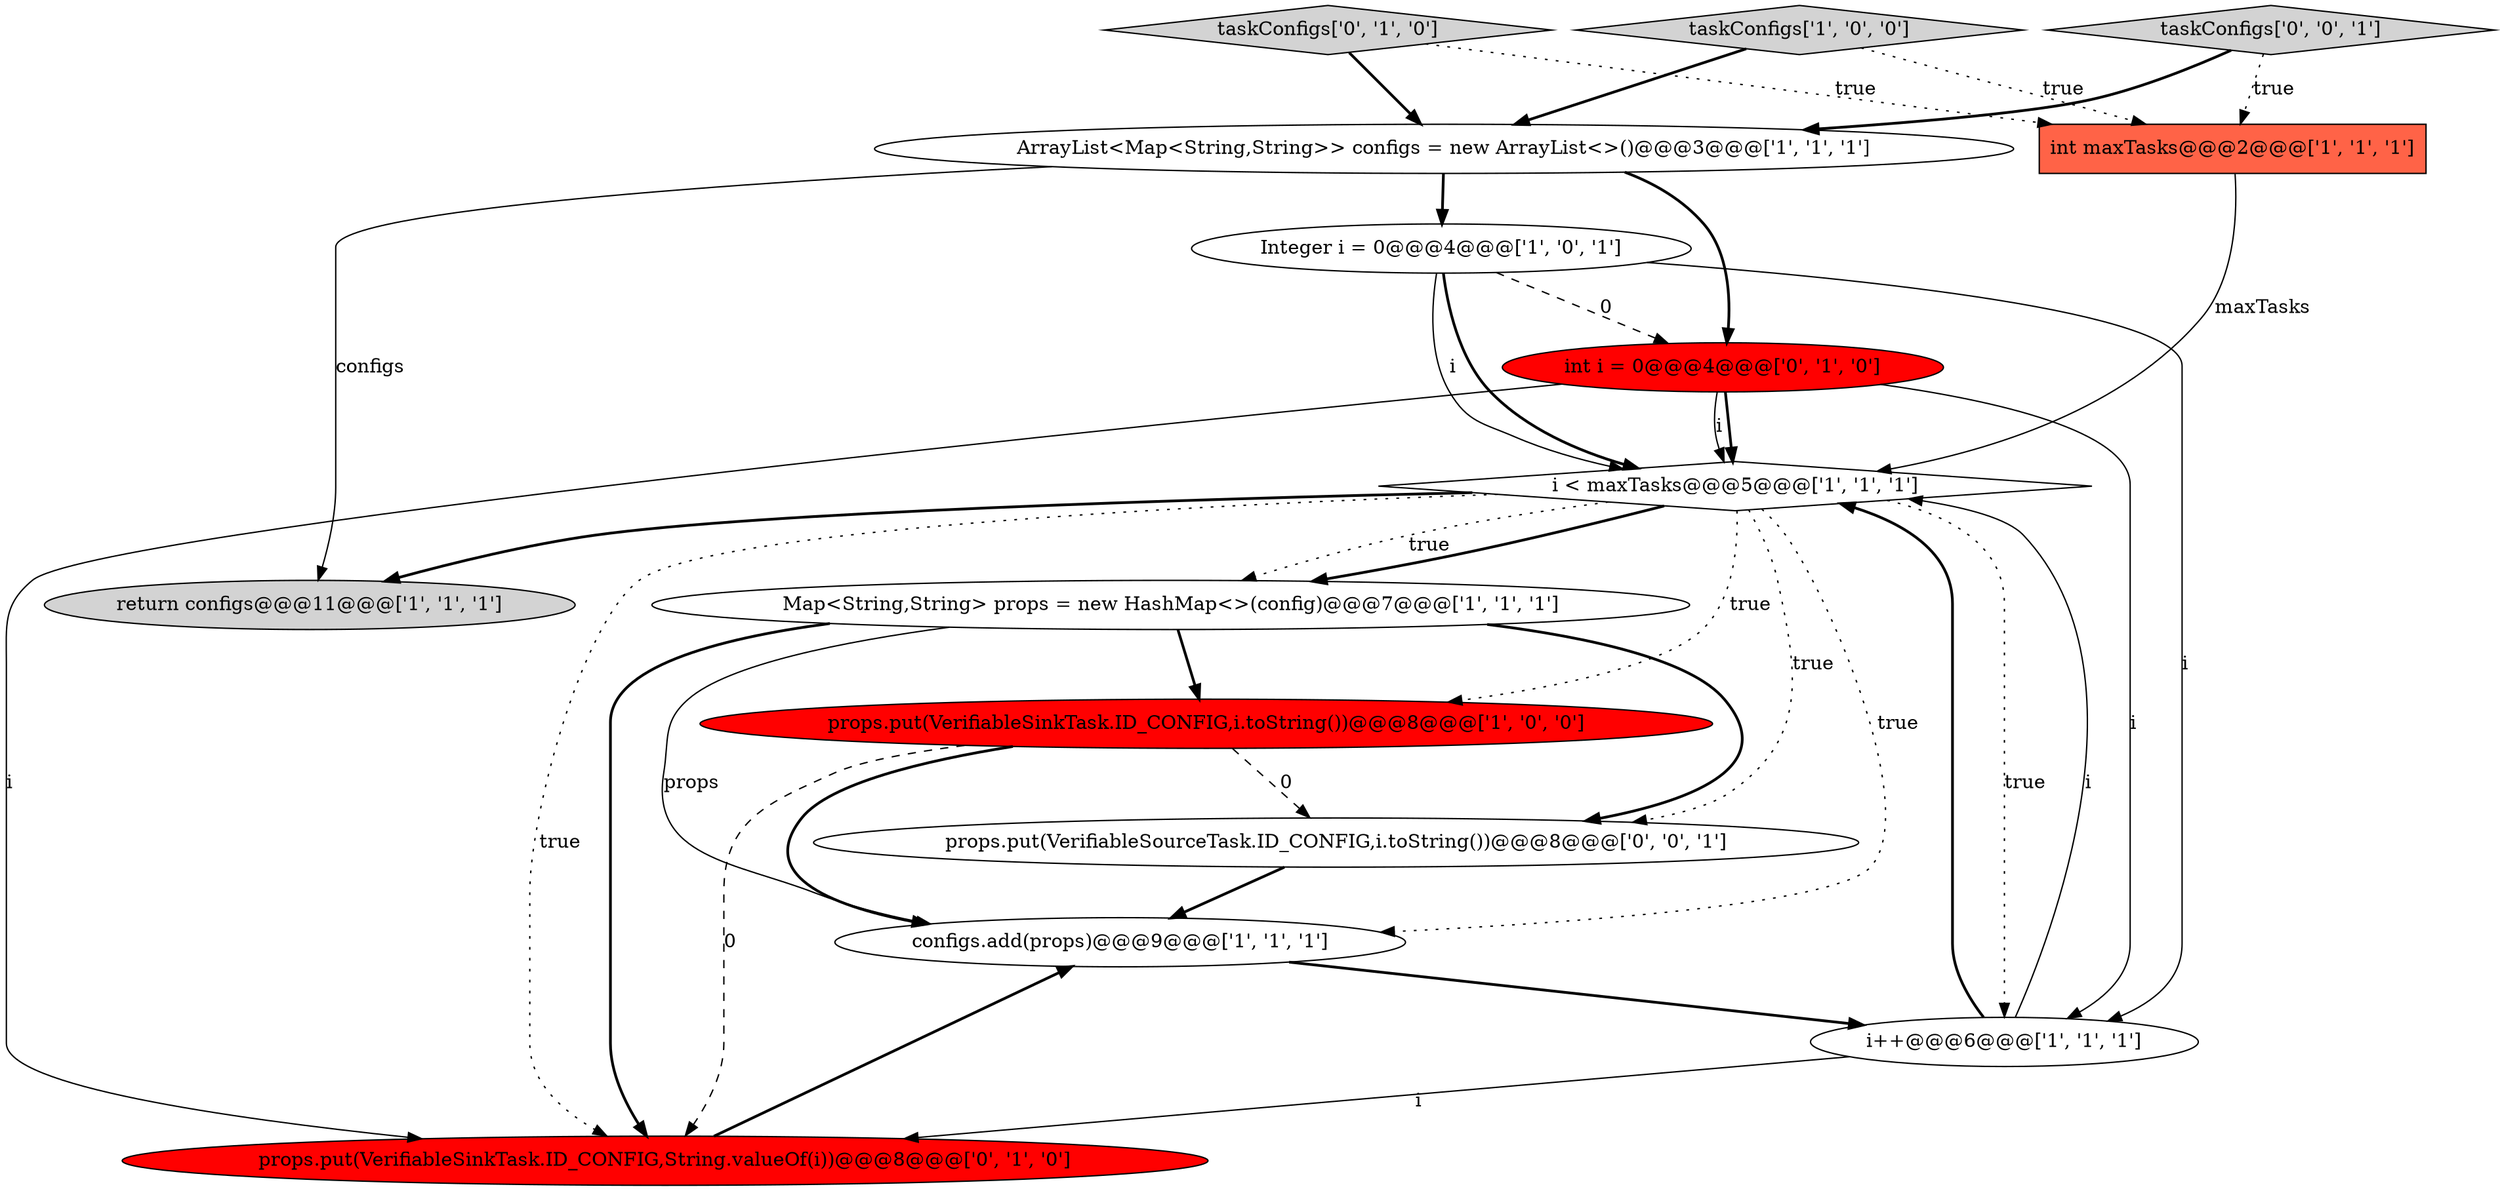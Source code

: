 digraph {
6 [style = filled, label = "taskConfigs['1', '0', '0']", fillcolor = lightgray, shape = diamond image = "AAA0AAABBB1BBB"];
2 [style = filled, label = "i < maxTasks@@@5@@@['1', '1', '1']", fillcolor = white, shape = diamond image = "AAA0AAABBB1BBB"];
1 [style = filled, label = "int maxTasks@@@2@@@['1', '1', '1']", fillcolor = tomato, shape = box image = "AAA0AAABBB1BBB"];
11 [style = filled, label = "int i = 0@@@4@@@['0', '1', '0']", fillcolor = red, shape = ellipse image = "AAA1AAABBB2BBB"];
7 [style = filled, label = "configs.add(props)@@@9@@@['1', '1', '1']", fillcolor = white, shape = ellipse image = "AAA0AAABBB1BBB"];
12 [style = filled, label = "taskConfigs['0', '1', '0']", fillcolor = lightgray, shape = diamond image = "AAA0AAABBB2BBB"];
14 [style = filled, label = "props.put(VerifiableSourceTask.ID_CONFIG,i.toString())@@@8@@@['0', '0', '1']", fillcolor = white, shape = ellipse image = "AAA0AAABBB3BBB"];
10 [style = filled, label = "props.put(VerifiableSinkTask.ID_CONFIG,String.valueOf(i))@@@8@@@['0', '1', '0']", fillcolor = red, shape = ellipse image = "AAA1AAABBB2BBB"];
13 [style = filled, label = "taskConfigs['0', '0', '1']", fillcolor = lightgray, shape = diamond image = "AAA0AAABBB3BBB"];
3 [style = filled, label = "Map<String,String> props = new HashMap<>(config)@@@7@@@['1', '1', '1']", fillcolor = white, shape = ellipse image = "AAA0AAABBB1BBB"];
0 [style = filled, label = "ArrayList<Map<String,String>> configs = new ArrayList<>()@@@3@@@['1', '1', '1']", fillcolor = white, shape = ellipse image = "AAA0AAABBB1BBB"];
5 [style = filled, label = "return configs@@@11@@@['1', '1', '1']", fillcolor = lightgray, shape = ellipse image = "AAA0AAABBB1BBB"];
8 [style = filled, label = "props.put(VerifiableSinkTask.ID_CONFIG,i.toString())@@@8@@@['1', '0', '0']", fillcolor = red, shape = ellipse image = "AAA1AAABBB1BBB"];
9 [style = filled, label = "i++@@@6@@@['1', '1', '1']", fillcolor = white, shape = ellipse image = "AAA0AAABBB1BBB"];
4 [style = filled, label = "Integer i = 0@@@4@@@['1', '0', '1']", fillcolor = white, shape = ellipse image = "AAA0AAABBB1BBB"];
2->3 [style = dotted, label="true"];
2->10 [style = dotted, label="true"];
11->10 [style = solid, label="i"];
4->9 [style = solid, label="i"];
8->10 [style = dashed, label="0"];
9->2 [style = bold, label=""];
2->3 [style = bold, label=""];
3->14 [style = bold, label=""];
6->1 [style = dotted, label="true"];
9->2 [style = solid, label="i"];
12->1 [style = dotted, label="true"];
1->2 [style = solid, label="maxTasks"];
11->9 [style = solid, label="i"];
0->11 [style = bold, label=""];
6->0 [style = bold, label=""];
3->7 [style = solid, label="props"];
4->2 [style = bold, label=""];
8->14 [style = dashed, label="0"];
12->0 [style = bold, label=""];
10->7 [style = bold, label=""];
11->2 [style = bold, label=""];
9->10 [style = solid, label="i"];
8->7 [style = bold, label=""];
14->7 [style = bold, label=""];
4->2 [style = solid, label="i"];
0->5 [style = solid, label="configs"];
7->9 [style = bold, label=""];
3->10 [style = bold, label=""];
13->1 [style = dotted, label="true"];
2->9 [style = dotted, label="true"];
0->4 [style = bold, label=""];
3->8 [style = bold, label=""];
2->7 [style = dotted, label="true"];
11->2 [style = solid, label="i"];
13->0 [style = bold, label=""];
2->14 [style = dotted, label="true"];
4->11 [style = dashed, label="0"];
2->8 [style = dotted, label="true"];
2->5 [style = bold, label=""];
}
